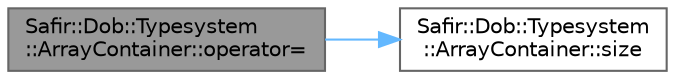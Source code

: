 digraph "Safir::Dob::Typesystem::ArrayContainer::operator="
{
 // LATEX_PDF_SIZE
  bgcolor="transparent";
  edge [fontname=Helvetica,fontsize=10,labelfontname=Helvetica,labelfontsize=10];
  node [fontname=Helvetica,fontsize=10,shape=box,height=0.2,width=0.4];
  rankdir="LR";
  Node1 [label="Safir::Dob::Typesystem\l::ArrayContainer::operator=",height=0.2,width=0.4,color="gray40", fillcolor="grey60", style="filled", fontcolor="black",tooltip="Copy Assignment operator."];
  Node1 -> Node2 [color="steelblue1",style="solid"];
  Node2 [label="Safir::Dob::Typesystem\l::ArrayContainer::size",height=0.2,width=0.4,color="grey40", fillcolor="white", style="filled",URL="$a01391.html#a11fee36ca24f8f939eb107b6756a8246",tooltip="Get the size of the array."];
}
